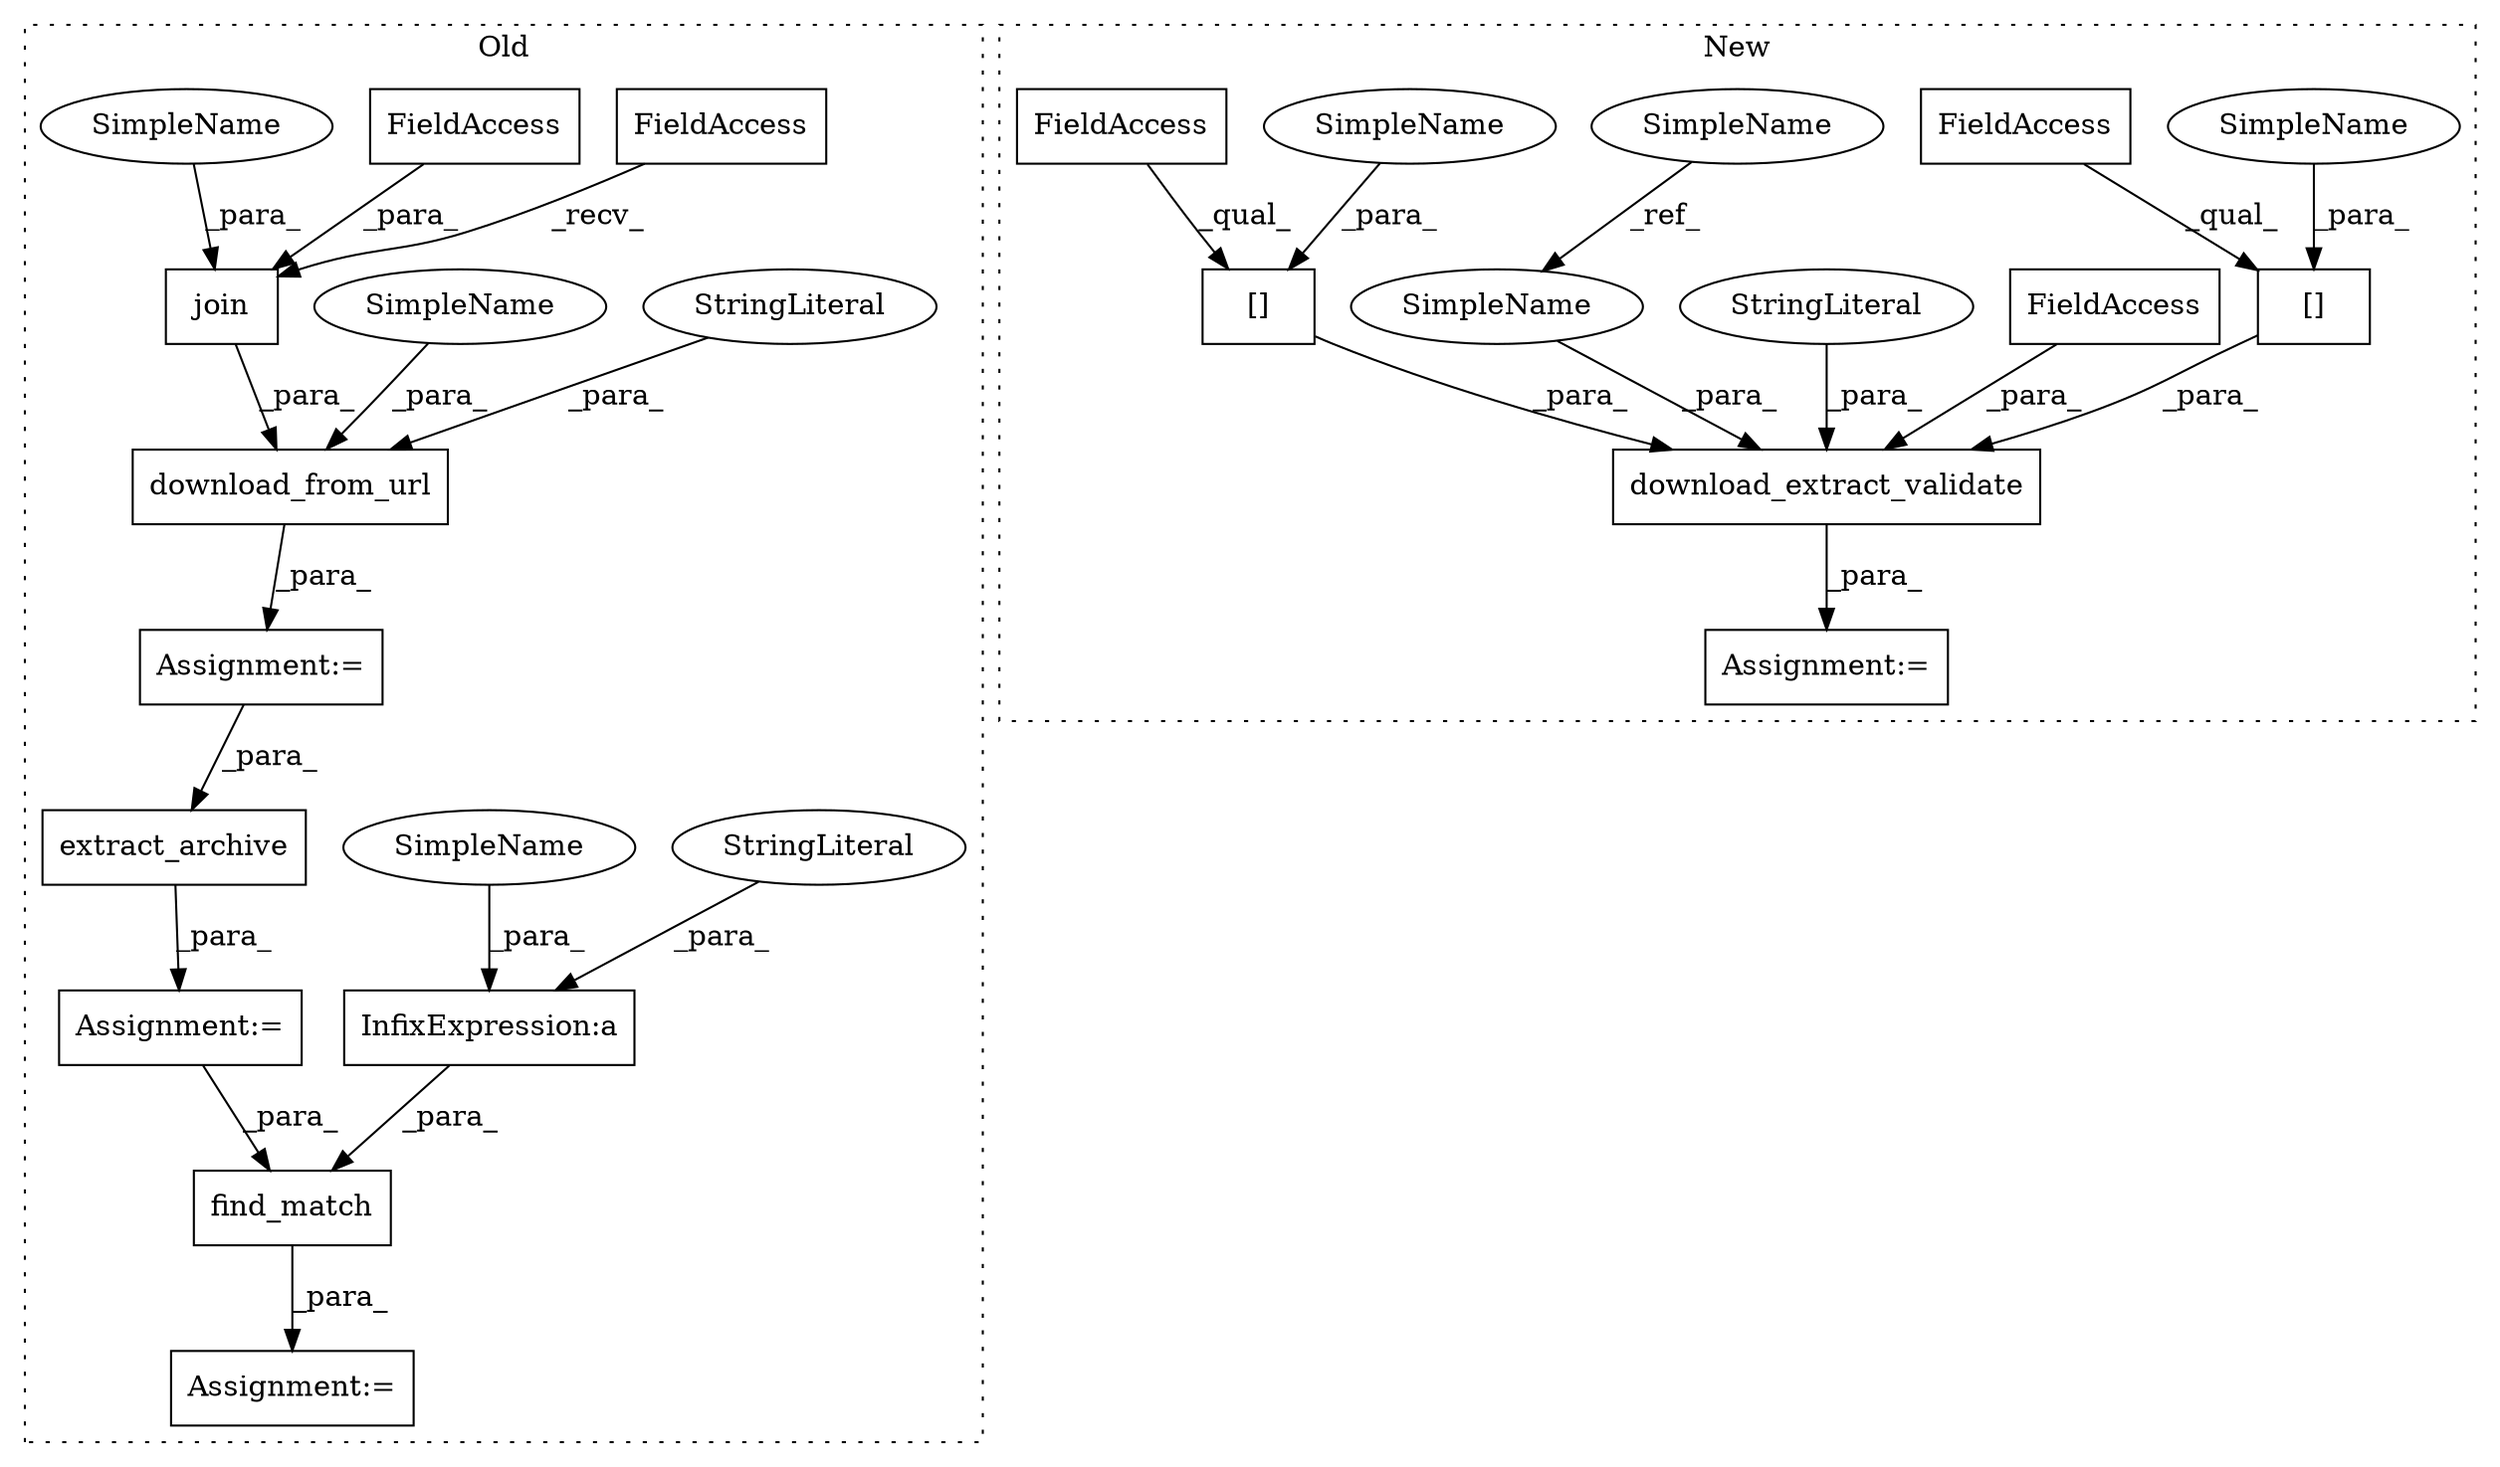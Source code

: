 digraph G {
subgraph cluster0 {
1 [label="extract_archive" a="32" s="1461,1488" l="16,1" shape="box"];
4 [label="Assignment:=" a="7" s="1499" l="1" shape="box"];
5 [label="Assignment:=" a="7" s="1460" l="1" shape="box"];
6 [label="InfixExpression:a" a="27" s="1516" l="3" shape="box"];
7 [label="find_match" a="32" s="1500,1541" l="11,1" shape="box"];
10 [label="StringLiteral" a="45" s="1519" l="6" shape="ellipse"];
11 [label="download_from_url" a="32" s="1377,1438" l="18,1" shape="box"];
14 [label="join" a="32" s="1412,1427" l="5,1" shape="box"];
15 [label="FieldAccess" a="22" s="1404" l="7" shape="box"];
16 [label="FieldAccess" a="22" s="1422" l="5" shape="box"];
18 [label="Assignment:=" a="7" s="1376" l="1" shape="box"];
20 [label="StringLiteral" a="45" s="1433" l="5" shape="ellipse"];
23 [label="SimpleName" a="42" s="1511" l="5" shape="ellipse"];
24 [label="SimpleName" a="42" s="1399" l="4" shape="ellipse"];
25 [label="SimpleName" a="42" s="1417" l="4" shape="ellipse"];
label = "Old";
style="dotted";
}
subgraph cluster1 {
2 [label="[]" a="2" s="1585,1611" l="21,1" shape="box"];
3 [label="FieldAccess" a="22" s="1585" l="20" shape="box"];
8 [label="[]" a="2" s="1561,1583" l="17,1" shape="box"];
9 [label="FieldAccess" a="22" s="1561" l="16" shape="box"];
12 [label="download_extract_validate" a="32" s="1516,1618" l="26,1" shape="box"];
13 [label="SimpleName" a="42" s="907" l="4" shape="ellipse"];
17 [label="FieldAccess" a="22" s="1555" l="5" shape="box"];
19 [label="Assignment:=" a="7" s="1515" l="1" shape="box"];
21 [label="StringLiteral" a="45" s="1613" l="5" shape="ellipse"];
22 [label="SimpleName" a="42" s="1542" l="4" shape="ellipse"];
26 [label="SimpleName" a="42" s="1606" l="5" shape="ellipse"];
27 [label="SimpleName" a="42" s="1578" l="5" shape="ellipse"];
label = "New";
style="dotted";
}
1 -> 5 [label="_para_"];
2 -> 12 [label="_para_"];
3 -> 2 [label="_qual_"];
5 -> 7 [label="_para_"];
6 -> 7 [label="_para_"];
7 -> 4 [label="_para_"];
8 -> 12 [label="_para_"];
9 -> 8 [label="_qual_"];
10 -> 6 [label="_para_"];
11 -> 18 [label="_para_"];
12 -> 19 [label="_para_"];
13 -> 22 [label="_ref_"];
14 -> 11 [label="_para_"];
15 -> 14 [label="_recv_"];
16 -> 14 [label="_para_"];
17 -> 12 [label="_para_"];
18 -> 1 [label="_para_"];
20 -> 11 [label="_para_"];
21 -> 12 [label="_para_"];
22 -> 12 [label="_para_"];
23 -> 6 [label="_para_"];
24 -> 11 [label="_para_"];
25 -> 14 [label="_para_"];
26 -> 2 [label="_para_"];
27 -> 8 [label="_para_"];
}